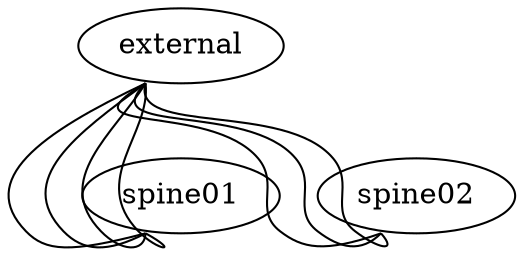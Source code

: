 graph G {
  hostnametype="hostname"
  "external":"swp1" -- "spine01":"swp30s0"
  "external":"swp2" -- "spine01":"swp31s0"
  "external":"swp3" -- "spine01":"swp31s1"
  "external":"swp4" -- "spine01":"swp32s0"
  "external":"swp5" -- "spine02":"swp32s0"
  "external":"swp6" -- "spine02":"swp31s0"
  "external":"swp7" -- "spine02":"swp31s1"
}
